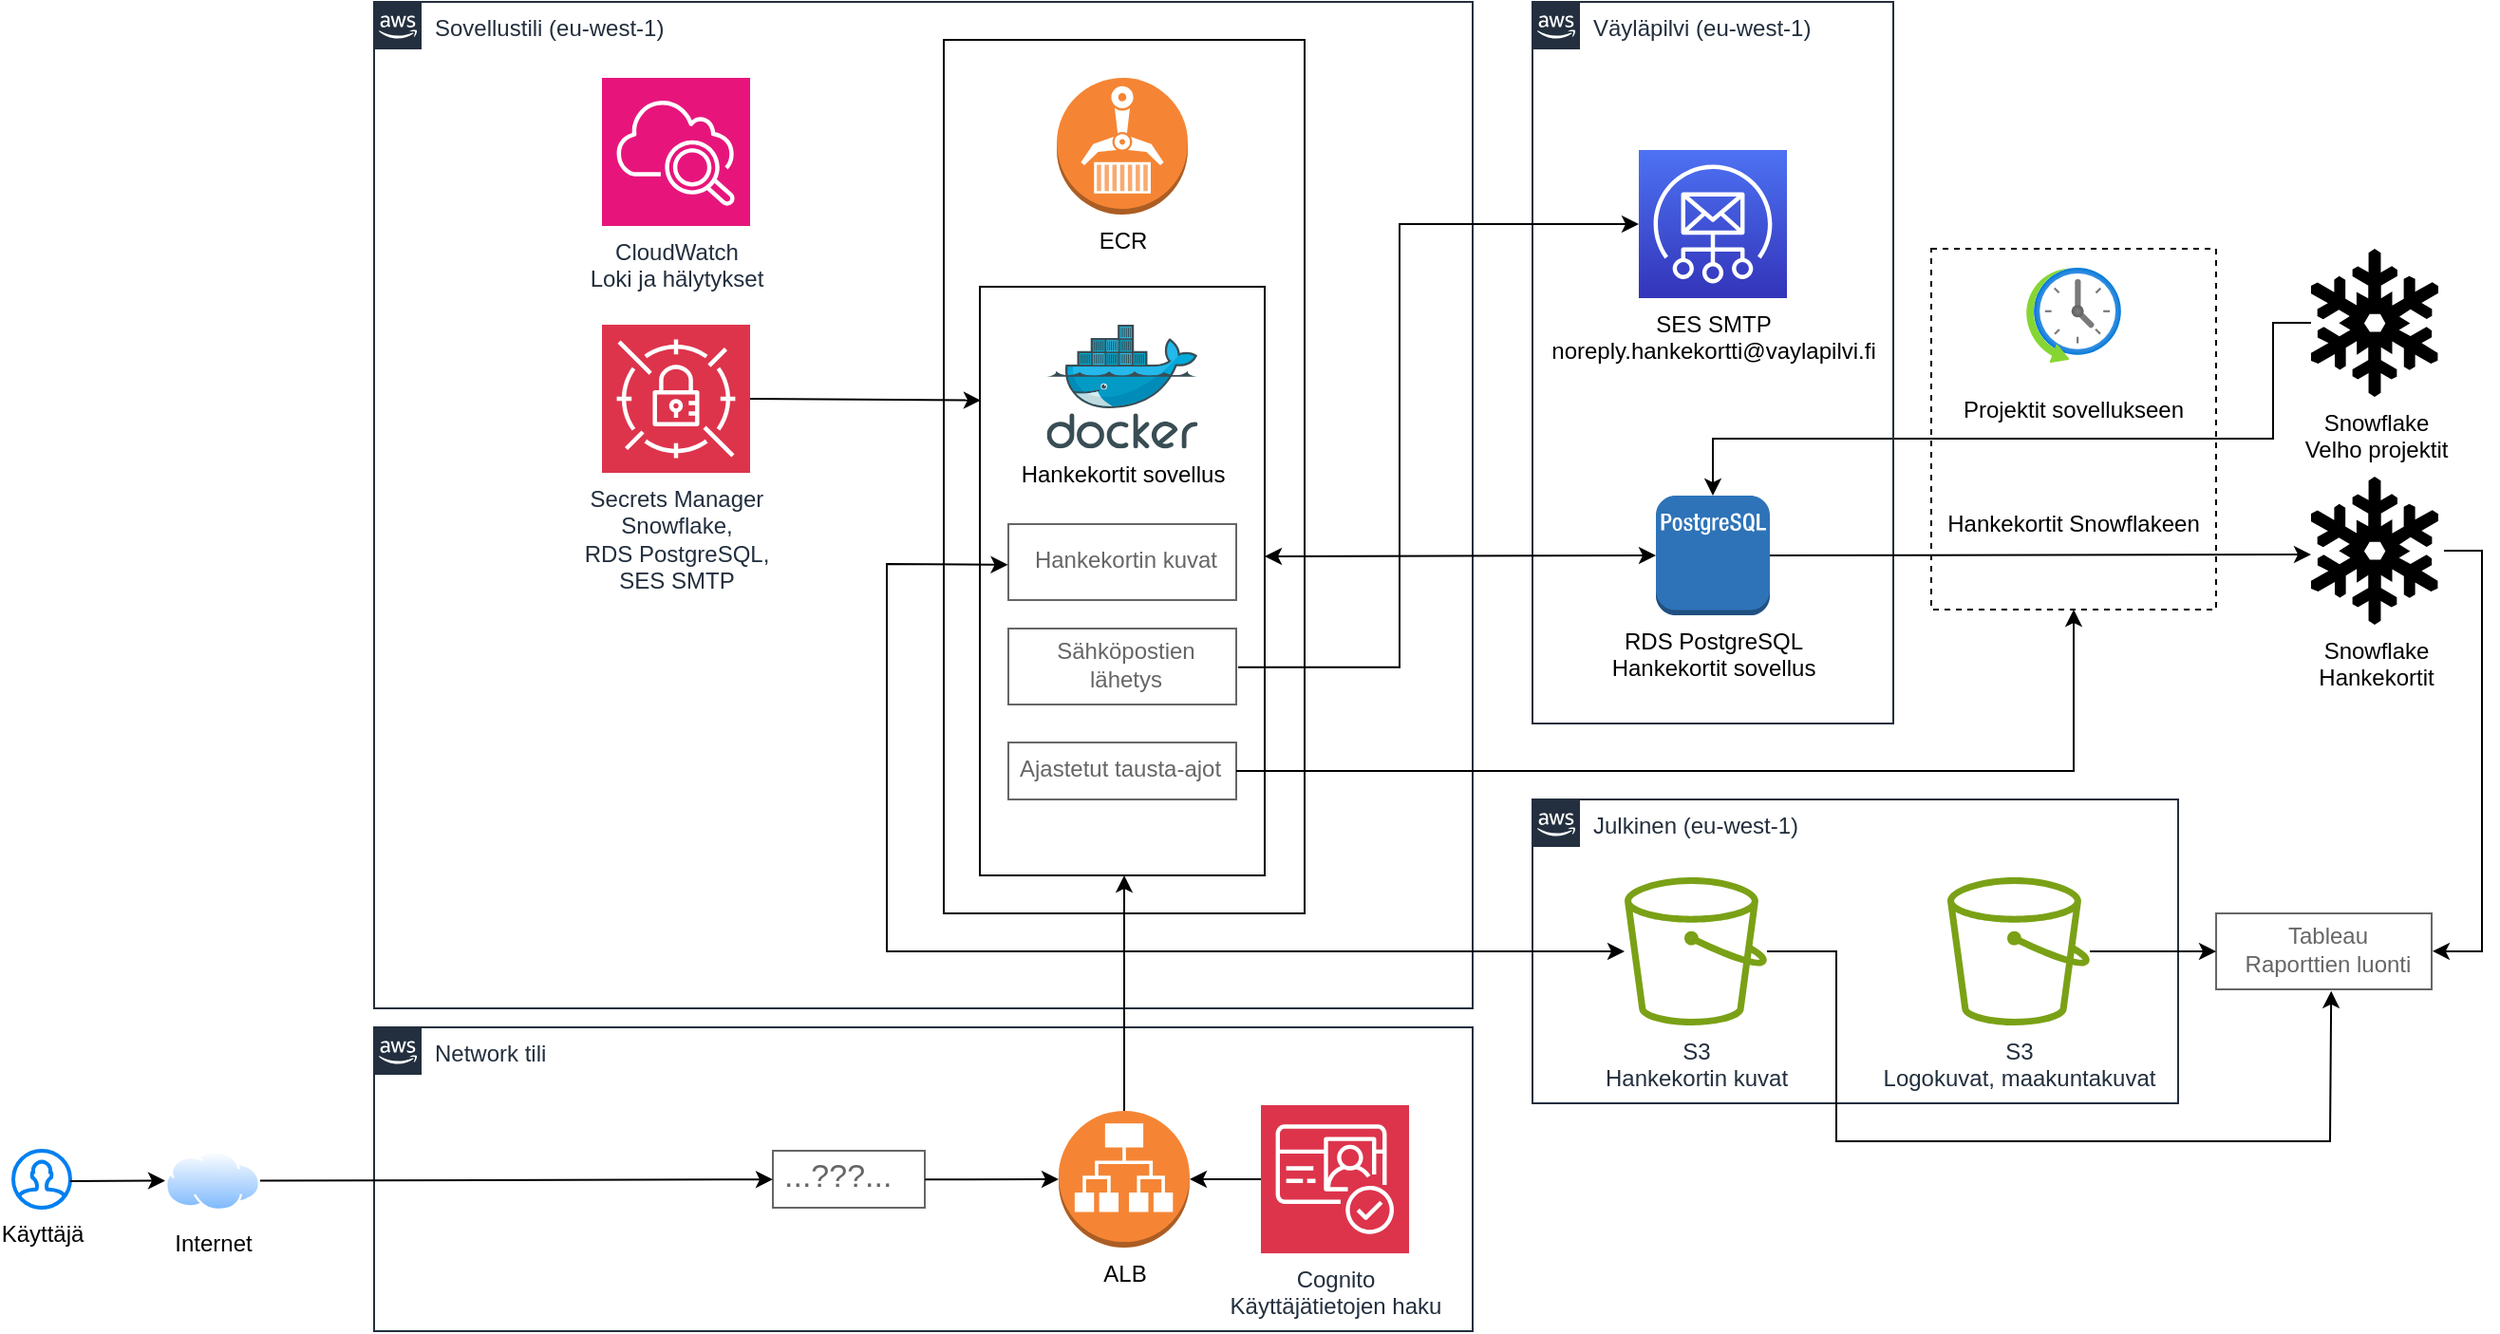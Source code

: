 <mxfile version="26.0.14">
  <diagram id="Ht1M8jgEwFfnCIfOTk4-" name="Page-1">
    <mxGraphModel dx="2741" dy="2175" grid="1" gridSize="10" guides="1" tooltips="1" connect="1" arrows="1" fold="1" page="1" pageScale="1" pageWidth="1169" pageHeight="827" math="0" shadow="0">
      <root>
        <mxCell id="0" />
        <mxCell id="1" parent="0" />
        <mxCell id="AJ9RWMhtM_kc8NM928T2-24" value="" style="rounded=0;whiteSpace=wrap;html=1;dashed=1;" parent="1" vertex="1">
          <mxGeometry x="860" y="-660" width="150" height="190" as="geometry" />
        </mxCell>
        <mxCell id="UEzPUAAOIrF-is8g5C7q-175" value="Sovellustili (eu-west-1)" style="points=[[0,0],[0.25,0],[0.5,0],[0.75,0],[1,0],[1,0.25],[1,0.5],[1,0.75],[1,1],[0.75,1],[0.5,1],[0.25,1],[0,1],[0,0.75],[0,0.5],[0,0.25]];outlineConnect=0;gradientColor=none;html=1;whiteSpace=wrap;fontSize=12;fontStyle=0;shape=mxgraph.aws4.group;grIcon=mxgraph.aws4.group_aws_cloud_alt;strokeColor=#232F3E;fillColor=none;verticalAlign=top;align=left;spacingLeft=30;fontColor=#232F3E;dashed=0;labelBackgroundColor=#ffffff;container=1;pointerEvents=0;collapsible=0;recursiveResize=0;" parent="1" vertex="1">
          <mxGeometry x="40" y="-790" width="578.5" height="530" as="geometry" />
        </mxCell>
        <mxCell id="AJ9RWMhtM_kc8NM928T2-45" value="" style="rounded=0;whiteSpace=wrap;html=1;" parent="UEzPUAAOIrF-is8g5C7q-175" vertex="1">
          <mxGeometry x="300" y="20" width="190" height="460" as="geometry" />
        </mxCell>
        <mxCell id="AJ9RWMhtM_kc8NM928T2-29" value="" style="rounded=0;whiteSpace=wrap;html=1;" parent="UEzPUAAOIrF-is8g5C7q-175" vertex="1">
          <mxGeometry x="319" y="150" width="150" height="310" as="geometry" />
        </mxCell>
        <mxCell id="AJ9RWMhtM_kc8NM928T2-6" value="&lt;div&gt;Hankekortit sovellus&lt;/div&gt;" style="image;sketch=0;aspect=fixed;html=1;points=[];align=center;fontSize=12;image=img/lib/mscae/Docker.svg;" parent="UEzPUAAOIrF-is8g5C7q-175" vertex="1">
          <mxGeometry x="354.25" y="170" width="79.5" height="65.19" as="geometry" />
        </mxCell>
        <mxCell id="AJ9RWMhtM_kc8NM928T2-37" value="Ajastetut tausta-ajot" style="strokeWidth=1;shadow=0;dashed=0;align=center;html=1;shape=mxgraph.mockup.text.textBox;fontColor=#666666;align=left;fontSize=12;spacingLeft=4;spacingTop=-3;whiteSpace=wrap;strokeColor=#666666;mainText=" parent="UEzPUAAOIrF-is8g5C7q-175" vertex="1">
          <mxGeometry x="334" y="390" width="120" height="30" as="geometry" />
        </mxCell>
        <mxCell id="AJ9RWMhtM_kc8NM928T2-43" value="Sähköpostien lähetys" style="strokeWidth=1;shadow=0;dashed=0;align=center;html=1;shape=mxgraph.mockup.text.textBox;fontColor=#666666;align=center;fontSize=12;spacingLeft=4;spacingTop=-3;whiteSpace=wrap;strokeColor=#666666;mainText=" parent="UEzPUAAOIrF-is8g5C7q-175" vertex="1">
          <mxGeometry x="334" y="330" width="120" height="40" as="geometry" />
        </mxCell>
        <mxCell id="AJ9RWMhtM_kc8NM928T2-5" value="ECR" style="outlineConnect=0;dashed=0;verticalLabelPosition=bottom;verticalAlign=top;align=center;html=1;shape=mxgraph.aws3.ecr;fillColor=#F58534;gradientColor=none;" parent="UEzPUAAOIrF-is8g5C7q-175" vertex="1">
          <mxGeometry x="359.5" y="40" width="69" height="72" as="geometry" />
        </mxCell>
        <mxCell id="AJ9RWMhtM_kc8NM928T2-47" value="Hankekortin kuvat" style="strokeWidth=1;shadow=0;dashed=0;align=center;html=1;shape=mxgraph.mockup.text.textBox;fontColor=#666666;align=center;fontSize=12;spacingLeft=4;spacingTop=-3;whiteSpace=wrap;strokeColor=#666666;mainText=" parent="UEzPUAAOIrF-is8g5C7q-175" vertex="1">
          <mxGeometry x="334" y="275" width="120" height="40" as="geometry" />
        </mxCell>
        <mxCell id="AJ9RWMhtM_kc8NM928T2-56" value="CloudWatch&lt;div&gt;Loki ja hälytykset&lt;/div&gt;" style="sketch=0;points=[[0,0,0],[0.25,0,0],[0.5,0,0],[0.75,0,0],[1,0,0],[0,1,0],[0.25,1,0],[0.5,1,0],[0.75,1,0],[1,1,0],[0,0.25,0],[0,0.5,0],[0,0.75,0],[1,0.25,0],[1,0.5,0],[1,0.75,0]];points=[[0,0,0],[0.25,0,0],[0.5,0,0],[0.75,0,0],[1,0,0],[0,1,0],[0.25,1,0],[0.5,1,0],[0.75,1,0],[1,1,0],[0,0.25,0],[0,0.5,0],[0,0.75,0],[1,0.25,0],[1,0.5,0],[1,0.75,0]];outlineConnect=0;fontColor=#232F3E;fillColor=#E7157B;strokeColor=#ffffff;dashed=0;verticalLabelPosition=bottom;verticalAlign=top;align=center;html=1;fontSize=12;fontStyle=0;aspect=fixed;shape=mxgraph.aws4.resourceIcon;resIcon=mxgraph.aws4.cloudwatch_2;" parent="UEzPUAAOIrF-is8g5C7q-175" vertex="1">
          <mxGeometry x="120" y="40" width="78" height="78" as="geometry" />
        </mxCell>
        <mxCell id="QQCFqEK7xA3P524foKPH-3" value="Secrets Manager&lt;div&gt;Snowflake,&lt;/div&gt;&lt;div&gt;RDS&amp;nbsp;&lt;span style=&quot;background-color: transparent; color: light-dark(rgb(35, 47, 62), rgb(189, 199, 212));&quot;&gt;PostgreSQL,&lt;/span&gt;&lt;/div&gt;&lt;div&gt;&lt;span style=&quot;background-color: transparent; color: light-dark(rgb(35, 47, 62), rgb(189, 199, 212));&quot;&gt;SES SMTP&lt;/span&gt;&lt;/div&gt;" style="sketch=0;points=[[0,0,0],[0.25,0,0],[0.5,0,0],[0.75,0,0],[1,0,0],[0,1,0],[0.25,1,0],[0.5,1,0],[0.75,1,0],[1,1,0],[0,0.25,0],[0,0.5,0],[0,0.75,0],[1,0.25,0],[1,0.5,0],[1,0.75,0]];outlineConnect=0;fontColor=#232F3E;fillColor=#DD344C;strokeColor=#ffffff;dashed=0;verticalLabelPosition=bottom;verticalAlign=top;align=center;html=1;fontSize=12;fontStyle=0;aspect=fixed;shape=mxgraph.aws4.resourceIcon;resIcon=mxgraph.aws4.secrets_manager;" vertex="1" parent="UEzPUAAOIrF-is8g5C7q-175">
          <mxGeometry x="120" y="170" width="78" height="78" as="geometry" />
        </mxCell>
        <mxCell id="QQCFqEK7xA3P524foKPH-4" value="" style="endArrow=classic;html=1;rounded=0;entryX=0.003;entryY=0.193;entryDx=0;entryDy=0;exitX=1;exitY=0.5;exitDx=0;exitDy=0;exitPerimeter=0;entryPerimeter=0;" edge="1" parent="UEzPUAAOIrF-is8g5C7q-175" source="QQCFqEK7xA3P524foKPH-3" target="AJ9RWMhtM_kc8NM928T2-29">
          <mxGeometry width="50" height="50" relative="1" as="geometry">
            <mxPoint x="240" y="390" as="sourcePoint" />
            <mxPoint x="290" y="340" as="targetPoint" />
          </mxGeometry>
        </mxCell>
        <mxCell id="AJ9RWMhtM_kc8NM928T2-42" style="edgeStyle=orthogonalEdgeStyle;rounded=0;orthogonalLoop=1;jettySize=auto;html=1;" parent="1" target="AJ9RWMhtM_kc8NM928T2-9" edge="1">
          <mxGeometry relative="1" as="geometry">
            <Array as="points">
              <mxPoint x="1040" y="-621" />
              <mxPoint x="1040" y="-560" />
              <mxPoint x="745" y="-560" />
            </Array>
            <mxPoint x="1060" y="-621" as="sourcePoint" />
          </mxGeometry>
        </mxCell>
        <mxCell id="AJ9RWMhtM_kc8NM928T2-10" value="Snowflake&lt;div&gt;Velho projektit&lt;/div&gt;" style="shape=mxgraph.signs.nature.snowflake;html=1;pointerEvents=1;fillColor=#000000;strokeColor=none;verticalLabelPosition=bottom;verticalAlign=top;align=center;" parent="1" vertex="1">
          <mxGeometry x="1060" y="-660" width="67" height="78" as="geometry" />
        </mxCell>
        <mxCell id="AJ9RWMhtM_kc8NM928T2-11" value="Snowflake&lt;div&gt;H&lt;span style=&quot;background-color: transparent; color: light-dark(rgb(0, 0, 0), rgb(255, 255, 255));&quot;&gt;ankekortit&lt;/span&gt;&lt;/div&gt;" style="shape=mxgraph.signs.nature.snowflake;html=1;pointerEvents=1;fillColor=#000000;strokeColor=none;verticalLabelPosition=bottom;verticalAlign=top;align=center;" parent="1" vertex="1">
          <mxGeometry x="1060" y="-540" width="67" height="78" as="geometry" />
        </mxCell>
        <mxCell id="AJ9RWMhtM_kc8NM928T2-15" value="Väyläpilvi (eu-west-1)" style="points=[[0,0],[0.25,0],[0.5,0],[0.75,0],[1,0],[1,0.25],[1,0.5],[1,0.75],[1,1],[0.75,1],[0.5,1],[0.25,1],[0,1],[0,0.75],[0,0.5],[0,0.25]];outlineConnect=0;gradientColor=none;html=1;whiteSpace=wrap;fontSize=12;fontStyle=0;shape=mxgraph.aws4.group;grIcon=mxgraph.aws4.group_aws_cloud_alt;strokeColor=#232F3E;fillColor=none;verticalAlign=top;align=left;spacingLeft=30;fontColor=#232F3E;dashed=0;labelBackgroundColor=#ffffff;container=1;pointerEvents=0;collapsible=0;recursiveResize=0;" parent="1" vertex="1">
          <mxGeometry x="650" y="-790" width="190" height="380" as="geometry" />
        </mxCell>
        <mxCell id="AJ9RWMhtM_kc8NM928T2-4" value="&lt;div&gt;&lt;span style=&quot;color: rgb(0, 0, 0); font-family: Arial;&quot;&gt;SES SMTP&lt;/span&gt;&lt;br style=&quot;color: rgb(0, 0, 0); font-family: Arial;&quot;&gt;&lt;span style=&quot;color: rgb(0, 0, 0); font-family: Arial;&quot;&gt;noreply.hankekortti@vaylapilvi.fi&lt;/span&gt;&lt;/div&gt;" style="sketch=0;points=[[0,0,0],[0.25,0,0],[0.5,0,0],[0.75,0,0],[1,0,0],[0,1,0],[0.25,1,0],[0.5,1,0],[0.75,1,0],[1,1,0],[0,0.25,0],[0,0.5,0],[0,0.75,0],[1,0.25,0],[1,0.5,0],[1,0.75,0]];outlineConnect=0;fontColor=#232F3E;gradientColor=#4D72F3;gradientDirection=north;fillColor=#3334B9;strokeColor=#ffffff;dashed=0;verticalLabelPosition=bottom;verticalAlign=top;align=center;html=1;fontSize=12;fontStyle=0;aspect=fixed;shape=mxgraph.aws4.resourceIcon;resIcon=mxgraph.aws4.simple_email_service;" parent="AJ9RWMhtM_kc8NM928T2-15" vertex="1">
          <mxGeometry x="56" y="78.0" width="78" height="78" as="geometry" />
        </mxCell>
        <mxCell id="AJ9RWMhtM_kc8NM928T2-9" value="RDS PostgreSQL&lt;div&gt;Hankekortit sovellus&lt;/div&gt;" style="outlineConnect=0;dashed=0;verticalLabelPosition=bottom;verticalAlign=top;align=center;html=1;shape=mxgraph.aws3.postgre_sql_instance;fillColor=#2E73B8;gradientColor=none;" parent="AJ9RWMhtM_kc8NM928T2-15" vertex="1">
          <mxGeometry x="65" y="260" width="60" height="63" as="geometry" />
        </mxCell>
        <mxCell id="AJ9RWMhtM_kc8NM928T2-26" value="&lt;div&gt;Projektit sovellukseen&lt;/div&gt;" style="text;html=1;align=center;verticalAlign=middle;whiteSpace=wrap;rounded=0;" parent="1" vertex="1">
          <mxGeometry x="847" y="-590" width="176" height="30" as="geometry" />
        </mxCell>
        <mxCell id="AJ9RWMhtM_kc8NM928T2-27" value="&lt;div&gt;Hankekortit Snowflakeen&lt;/div&gt;" style="text;html=1;align=center;verticalAlign=middle;whiteSpace=wrap;rounded=0;" parent="1" vertex="1">
          <mxGeometry x="847" y="-530" width="176" height="30" as="geometry" />
        </mxCell>
        <mxCell id="AJ9RWMhtM_kc8NM928T2-38" style="edgeStyle=orthogonalEdgeStyle;rounded=0;orthogonalLoop=1;jettySize=auto;html=1;exitX=0.5;exitY=1;exitDx=0;exitDy=0;" parent="1" source="AJ9RWMhtM_kc8NM928T2-15" target="AJ9RWMhtM_kc8NM928T2-15" edge="1">
          <mxGeometry relative="1" as="geometry" />
        </mxCell>
        <mxCell id="AJ9RWMhtM_kc8NM928T2-41" style="edgeStyle=orthogonalEdgeStyle;rounded=0;orthogonalLoop=1;jettySize=auto;html=1;exitX=1;exitY=0.5;exitDx=0;exitDy=0;exitPerimeter=0;" parent="1" source="AJ9RWMhtM_kc8NM928T2-9" edge="1">
          <mxGeometry relative="1" as="geometry">
            <mxPoint x="1060" y="-499" as="targetPoint" />
          </mxGeometry>
        </mxCell>
        <mxCell id="AJ9RWMhtM_kc8NM928T2-44" style="edgeStyle=orthogonalEdgeStyle;rounded=0;orthogonalLoop=1;jettySize=auto;html=1;exitX=1.008;exitY=0.51;exitDx=0;exitDy=0;exitPerimeter=0;entryX=0;entryY=0.5;entryDx=0;entryDy=0;entryPerimeter=0;" parent="1" source="AJ9RWMhtM_kc8NM928T2-43" target="AJ9RWMhtM_kc8NM928T2-4" edge="1">
          <mxGeometry relative="1" as="geometry">
            <Array as="points">
              <mxPoint x="580" y="-440" />
              <mxPoint x="580" y="-673" />
            </Array>
          </mxGeometry>
        </mxCell>
        <mxCell id="AJ9RWMhtM_kc8NM928T2-53" value="Tableau&lt;div&gt;Raporttien luonti&lt;/div&gt;" style="strokeWidth=1;shadow=0;dashed=0;align=center;html=1;shape=mxgraph.mockup.text.textBox;fontColor=#666666;align=center;fontSize=12;spacingLeft=4;spacingTop=-3;whiteSpace=wrap;strokeColor=#666666;mainText=" parent="1" vertex="1">
          <mxGeometry x="1010" y="-310" width="113.5" height="40" as="geometry" />
        </mxCell>
        <mxCell id="AJ9RWMhtM_kc8NM928T2-58" value="" style="image;aspect=fixed;html=1;points=[];align=center;fontSize=12;image=img/lib/azure2/general/Scheduler.svg;" parent="1" vertex="1">
          <mxGeometry x="910" y="-650" width="50" height="50" as="geometry" />
        </mxCell>
        <mxCell id="AJ9RWMhtM_kc8NM928T2-60" value="" style="endArrow=classic;startArrow=classic;html=1;rounded=0;entryX=0;entryY=0.5;entryDx=0;entryDy=0;entryPerimeter=0;" parent="1" target="AJ9RWMhtM_kc8NM928T2-9" edge="1">
          <mxGeometry width="50" height="50" relative="1" as="geometry">
            <mxPoint x="509" y="-498" as="sourcePoint" />
            <mxPoint x="700" y="-310" as="targetPoint" />
          </mxGeometry>
        </mxCell>
        <mxCell id="AJ9RWMhtM_kc8NM928T2-61" value="Network tili" style="points=[[0,0],[0.25,0],[0.5,0],[0.75,0],[1,0],[1,0.25],[1,0.5],[1,0.75],[1,1],[0.75,1],[0.5,1],[0.25,1],[0,1],[0,0.75],[0,0.5],[0,0.25]];outlineConnect=0;gradientColor=none;html=1;whiteSpace=wrap;fontSize=12;fontStyle=0;shape=mxgraph.aws4.group;grIcon=mxgraph.aws4.group_aws_cloud_alt;strokeColor=#232F3E;fillColor=none;verticalAlign=top;align=left;spacingLeft=30;fontColor=#232F3E;dashed=0;labelBackgroundColor=#ffffff;container=1;pointerEvents=0;collapsible=0;recursiveResize=0;" parent="1" vertex="1">
          <mxGeometry x="40" y="-250" width="578.5" height="160" as="geometry" />
        </mxCell>
        <mxCell id="AJ9RWMhtM_kc8NM928T2-57" value="Cognito&lt;div&gt;Käyttäjätietojen haku&lt;/div&gt;" style="sketch=0;points=[[0,0,0],[0.25,0,0],[0.5,0,0],[0.75,0,0],[1,0,0],[0,1,0],[0.25,1,0],[0.5,1,0],[0.75,1,0],[1,1,0],[0,0.25,0],[0,0.5,0],[0,0.75,0],[1,0.25,0],[1,0.5,0],[1,0.75,0]];outlineConnect=0;fontColor=#232F3E;fillColor=#DD344C;strokeColor=#ffffff;dashed=0;verticalLabelPosition=bottom;verticalAlign=top;align=center;html=1;fontSize=12;fontStyle=0;aspect=fixed;shape=mxgraph.aws4.resourceIcon;resIcon=mxgraph.aws4.cognito;" parent="AJ9RWMhtM_kc8NM928T2-61" vertex="1">
          <mxGeometry x="467" y="41" width="78" height="78" as="geometry" />
        </mxCell>
        <mxCell id="QQCFqEK7xA3P524foKPH-5" value="ALB" style="outlineConnect=0;dashed=0;verticalLabelPosition=bottom;verticalAlign=top;align=center;html=1;shape=mxgraph.aws3.application_load_balancer;fillColor=#F58534;gradientColor=none;" vertex="1" parent="AJ9RWMhtM_kc8NM928T2-61">
          <mxGeometry x="360.5" y="44" width="69" height="72" as="geometry" />
        </mxCell>
        <mxCell id="QQCFqEK7xA3P524foKPH-6" value="" style="endArrow=classic;html=1;rounded=0;entryX=1;entryY=0.5;entryDx=0;entryDy=0;entryPerimeter=0;exitX=0;exitY=0.5;exitDx=0;exitDy=0;exitPerimeter=0;" edge="1" parent="AJ9RWMhtM_kc8NM928T2-61" source="AJ9RWMhtM_kc8NM928T2-57" target="QQCFqEK7xA3P524foKPH-5">
          <mxGeometry width="50" height="50" relative="1" as="geometry">
            <mxPoint x="490" y="-40" as="sourcePoint" />
            <mxPoint x="540" y="-90" as="targetPoint" />
          </mxGeometry>
        </mxCell>
        <mxCell id="QQCFqEK7xA3P524foKPH-9" value="...???..." style="strokeWidth=1;shadow=0;dashed=0;align=center;html=1;shape=mxgraph.mockup.text.textBox;fontColor=#666666;align=left;fontSize=17;spacingLeft=4;spacingTop=-3;whiteSpace=wrap;strokeColor=#666666;mainText=" vertex="1" parent="AJ9RWMhtM_kc8NM928T2-61">
          <mxGeometry x="210" y="65" width="80" height="30" as="geometry" />
        </mxCell>
        <mxCell id="QQCFqEK7xA3P524foKPH-14" value="" style="endArrow=classic;html=1;rounded=0;entryX=0;entryY=0.5;entryDx=0;entryDy=0;entryPerimeter=0;exitX=1.002;exitY=0.505;exitDx=0;exitDy=0;exitPerimeter=0;" edge="1" parent="AJ9RWMhtM_kc8NM928T2-61" source="QQCFqEK7xA3P524foKPH-9" target="QQCFqEK7xA3P524foKPH-5">
          <mxGeometry width="50" height="50" relative="1" as="geometry">
            <mxPoint x="220" y="10" as="sourcePoint" />
            <mxPoint x="270" y="-40" as="targetPoint" />
          </mxGeometry>
        </mxCell>
        <mxCell id="AJ9RWMhtM_kc8NM928T2-73" value="" style="endArrow=classic;html=1;rounded=0;entryX=0.5;entryY=1;entryDx=0;entryDy=0;" parent="1" source="AJ9RWMhtM_kc8NM928T2-37" target="AJ9RWMhtM_kc8NM928T2-24" edge="1">
          <mxGeometry width="50" height="50" relative="1" as="geometry">
            <mxPoint x="700" y="-340" as="sourcePoint" />
            <mxPoint x="750" y="-390" as="targetPoint" />
            <Array as="points">
              <mxPoint x="935" y="-385" />
            </Array>
          </mxGeometry>
        </mxCell>
        <mxCell id="QQCFqEK7xA3P524foKPH-10" value="Käyttäjä" style="html=1;verticalLabelPosition=bottom;align=center;labelBackgroundColor=#ffffff;verticalAlign=top;strokeWidth=2;strokeColor=#0080F0;shadow=0;dashed=0;shape=mxgraph.ios7.icons.user;" vertex="1" parent="1">
          <mxGeometry x="-150" y="-185" width="30" height="30" as="geometry" />
        </mxCell>
        <mxCell id="QQCFqEK7xA3P524foKPH-11" value="Internet" style="image;aspect=fixed;perimeter=ellipsePerimeter;html=1;align=center;shadow=0;dashed=0;spacingTop=3;image=img/lib/active_directory/internet_cloud.svg;" vertex="1" parent="1">
          <mxGeometry x="-70" y="-185" width="50" height="31.5" as="geometry" />
        </mxCell>
        <mxCell id="QQCFqEK7xA3P524foKPH-12" value="" style="endArrow=classic;html=1;rounded=0;exitX=0.996;exitY=0.533;exitDx=0;exitDy=0;exitPerimeter=0;entryX=0;entryY=0.5;entryDx=0;entryDy=0;" edge="1" parent="1" source="QQCFqEK7xA3P524foKPH-10" target="QQCFqEK7xA3P524foKPH-11">
          <mxGeometry width="50" height="50" relative="1" as="geometry">
            <mxPoint x="30" y="-320" as="sourcePoint" />
            <mxPoint x="-130" y="-162" as="targetPoint" />
          </mxGeometry>
        </mxCell>
        <mxCell id="QQCFqEK7xA3P524foKPH-13" value="" style="endArrow=classic;html=1;rounded=0;exitX=1;exitY=0.5;exitDx=0;exitDy=0;" edge="1" parent="1" source="QQCFqEK7xA3P524foKPH-11" target="QQCFqEK7xA3P524foKPH-9">
          <mxGeometry width="50" height="50" relative="1" as="geometry">
            <mxPoint x="-10" y="-220" as="sourcePoint" />
            <mxPoint x="10" y="-310" as="targetPoint" />
          </mxGeometry>
        </mxCell>
        <mxCell id="QQCFqEK7xA3P524foKPH-15" value="Julkinen (eu-west-1)" style="points=[[0,0],[0.25,0],[0.5,0],[0.75,0],[1,0],[1,0.25],[1,0.5],[1,0.75],[1,1],[0.75,1],[0.5,1],[0.25,1],[0,1],[0,0.75],[0,0.5],[0,0.25]];outlineConnect=0;gradientColor=none;html=1;whiteSpace=wrap;fontSize=12;fontStyle=0;shape=mxgraph.aws4.group;grIcon=mxgraph.aws4.group_aws_cloud_alt;strokeColor=#232F3E;fillColor=none;verticalAlign=top;align=left;spacingLeft=30;fontColor=#232F3E;dashed=0;labelBackgroundColor=#ffffff;container=1;pointerEvents=0;collapsible=0;recursiveResize=0;" vertex="1" parent="1">
          <mxGeometry x="650" y="-370" width="340" height="160" as="geometry" />
        </mxCell>
        <mxCell id="QQCFqEK7xA3P524foKPH-16" value="S3&lt;div&gt;Hankekortin kuvat&lt;/div&gt;" style="sketch=0;outlineConnect=0;fontColor=#232F3E;gradientColor=none;fillColor=#7AA116;strokeColor=none;dashed=0;verticalLabelPosition=bottom;verticalAlign=top;align=center;html=1;fontSize=12;fontStyle=0;aspect=fixed;pointerEvents=1;shape=mxgraph.aws4.bucket;" vertex="1" parent="QQCFqEK7xA3P524foKPH-15">
          <mxGeometry x="48.5" y="41" width="75" height="78" as="geometry" />
        </mxCell>
        <mxCell id="QQCFqEK7xA3P524foKPH-17" value="S3&lt;div&gt;Logokuvat, maakuntakuvat&lt;/div&gt;" style="sketch=0;outlineConnect=0;fontColor=#232F3E;gradientColor=none;fillColor=#7AA116;strokeColor=none;dashed=0;verticalLabelPosition=bottom;verticalAlign=top;align=center;html=1;fontSize=12;fontStyle=0;aspect=fixed;pointerEvents=1;shape=mxgraph.aws4.bucket;" vertex="1" parent="QQCFqEK7xA3P524foKPH-15">
          <mxGeometry x="218.5" y="41" width="75" height="78" as="geometry" />
        </mxCell>
        <mxCell id="QQCFqEK7xA3P524foKPH-19" value="" style="endArrow=classic;html=1;rounded=0;" edge="1" parent="1" source="QQCFqEK7xA3P524foKPH-17" target="AJ9RWMhtM_kc8NM928T2-53">
          <mxGeometry width="50" height="50" relative="1" as="geometry">
            <mxPoint x="1070" y="-160" as="sourcePoint" />
            <mxPoint x="470" y="-330" as="targetPoint" />
          </mxGeometry>
        </mxCell>
        <mxCell id="QQCFqEK7xA3P524foKPH-20" value="" style="endArrow=classic;html=1;rounded=0;entryX=1.004;entryY=0.498;entryDx=0;entryDy=0;entryPerimeter=0;" edge="1" parent="1" target="AJ9RWMhtM_kc8NM928T2-53">
          <mxGeometry width="50" height="50" relative="1" as="geometry">
            <mxPoint x="1130" y="-501" as="sourcePoint" />
            <mxPoint x="1130" y="-290" as="targetPoint" />
            <Array as="points">
              <mxPoint x="1150" y="-501" />
              <mxPoint x="1150" y="-290" />
            </Array>
          </mxGeometry>
        </mxCell>
        <mxCell id="QQCFqEK7xA3P524foKPH-21" value="" style="endArrow=classic;startArrow=classic;html=1;rounded=0;exitX=-0.002;exitY=0.535;exitDx=0;exitDy=0;exitPerimeter=0;" edge="1" parent="1" source="AJ9RWMhtM_kc8NM928T2-47" target="QQCFqEK7xA3P524foKPH-16">
          <mxGeometry width="50" height="50" relative="1" as="geometry">
            <mxPoint x="580" y="-290" as="sourcePoint" />
            <mxPoint x="630" y="-340" as="targetPoint" />
            <Array as="points">
              <mxPoint x="310" y="-494" />
              <mxPoint x="310" y="-290" />
            </Array>
          </mxGeometry>
        </mxCell>
        <mxCell id="QQCFqEK7xA3P524foKPH-22" value="" style="endArrow=classic;html=1;rounded=0;exitX=0.5;exitY=0;exitDx=0;exitDy=0;exitPerimeter=0;" edge="1" parent="1" source="QQCFqEK7xA3P524foKPH-5">
          <mxGeometry width="50" height="50" relative="1" as="geometry">
            <mxPoint x="420" y="-380" as="sourcePoint" />
            <mxPoint x="435" y="-330" as="targetPoint" />
          </mxGeometry>
        </mxCell>
        <mxCell id="QQCFqEK7xA3P524foKPH-23" value="" style="endArrow=classic;html=1;rounded=0;entryX=0.534;entryY=1.022;entryDx=0;entryDy=0;entryPerimeter=0;" edge="1" parent="1" source="QQCFqEK7xA3P524foKPH-16" target="AJ9RWMhtM_kc8NM928T2-53">
          <mxGeometry width="50" height="50" relative="1" as="geometry">
            <mxPoint x="820" y="-130" as="sourcePoint" />
            <mxPoint x="340" y="-360" as="targetPoint" />
            <Array as="points">
              <mxPoint x="810" y="-290" />
              <mxPoint x="810" y="-190" />
              <mxPoint x="1070" y="-190" />
            </Array>
          </mxGeometry>
        </mxCell>
      </root>
    </mxGraphModel>
  </diagram>
</mxfile>
